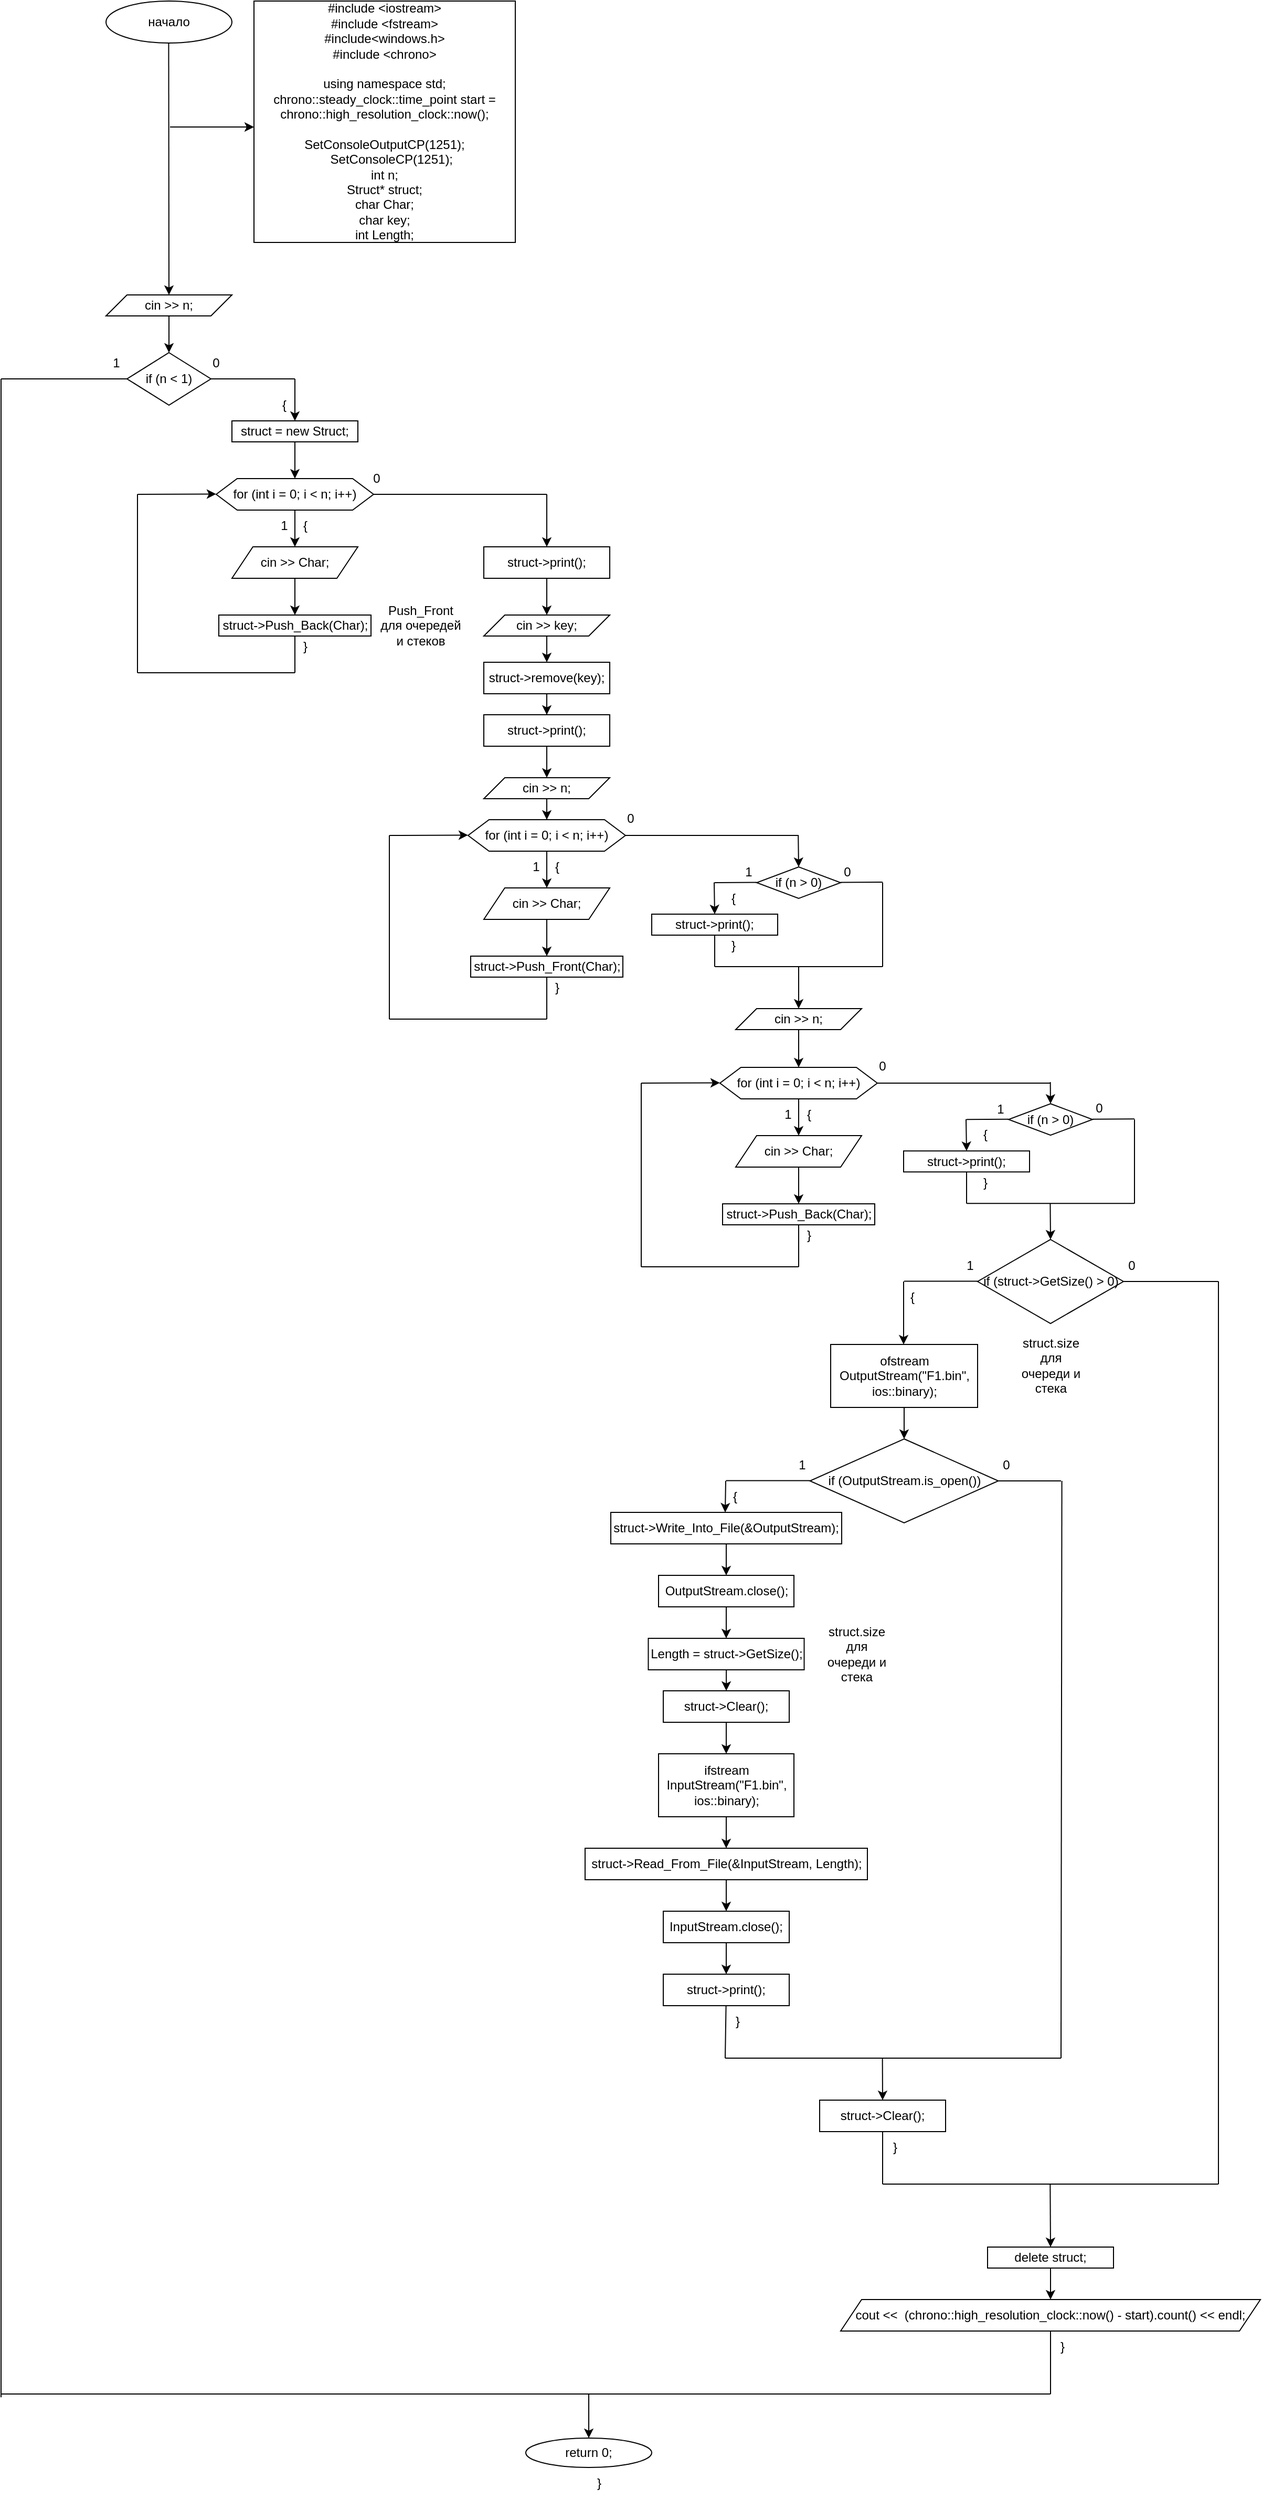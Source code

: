<mxfile version="23.1.5" type="device">
  <diagram name="Страница — 1" id="KqxfVsdwkZdPipr7_w2C">
    <mxGraphModel dx="667" dy="393" grid="1" gridSize="10" guides="1" tooltips="1" connect="1" arrows="1" fold="1" page="1" pageScale="1" pageWidth="827" pageHeight="1169" math="0" shadow="0">
      <root>
        <mxCell id="0" />
        <mxCell id="1" parent="0" />
        <mxCell id="6eAnm_3KZ0YHp46P4BbX-1" value="начало" style="ellipse;whiteSpace=wrap;html=1;" vertex="1" parent="1">
          <mxGeometry x="380" width="120" height="40" as="geometry" />
        </mxCell>
        <mxCell id="6eAnm_3KZ0YHp46P4BbX-3" value="" style="endArrow=classic;html=1;rounded=0;" edge="1" parent="1">
          <mxGeometry width="50" height="50" relative="1" as="geometry">
            <mxPoint x="441" y="120" as="sourcePoint" />
            <mxPoint x="521" y="120" as="targetPoint" />
          </mxGeometry>
        </mxCell>
        <mxCell id="6eAnm_3KZ0YHp46P4BbX-4" value="&lt;div&gt;#include &amp;lt;iostream&amp;gt;&lt;/div&gt;&lt;div&gt;#include &amp;lt;fstream&amp;gt;&lt;/div&gt;&lt;div&gt;#include&amp;lt;windows.h&amp;gt;&lt;/div&gt;&lt;div&gt;#include &amp;lt;chrono&amp;gt;&lt;/div&gt;&lt;div&gt;&lt;br&gt;&lt;/div&gt;&lt;div&gt;using namespace std;&lt;/div&gt;&lt;div&gt;chrono::steady_clock::time_point start = chrono::high_resolution_clock::now();&lt;br&gt;&lt;/div&gt;&lt;div&gt;&lt;br&gt;&lt;/div&gt;&lt;div&gt;&lt;div&gt;SetConsoleOutputCP(1251);&lt;/div&gt;&lt;div&gt;&amp;nbsp; &amp;nbsp; SetConsoleCP(1251);&lt;/div&gt;&lt;/div&gt;&lt;div&gt;int n;&lt;/div&gt;&lt;div&gt;Struct* struct;&lt;br&gt;&lt;/div&gt;&lt;div&gt;char Char;&lt;br&gt;&lt;/div&gt;&lt;div&gt;char key;&lt;/div&gt;&lt;div&gt;int Length;&lt;br&gt;&lt;/div&gt;" style="rounded=0;whiteSpace=wrap;html=1;" vertex="1" parent="1">
          <mxGeometry x="521" width="249" height="230" as="geometry" />
        </mxCell>
        <mxCell id="6eAnm_3KZ0YHp46P4BbX-5" value="" style="endArrow=classic;html=1;rounded=0;" edge="1" parent="1">
          <mxGeometry width="50" height="50" relative="1" as="geometry">
            <mxPoint x="439.71" y="40" as="sourcePoint" />
            <mxPoint x="440" y="280" as="targetPoint" />
          </mxGeometry>
        </mxCell>
        <mxCell id="6eAnm_3KZ0YHp46P4BbX-8" style="edgeStyle=orthogonalEdgeStyle;rounded=0;orthogonalLoop=1;jettySize=auto;html=1;entryX=0.5;entryY=0;entryDx=0;entryDy=0;" edge="1" parent="1" source="6eAnm_3KZ0YHp46P4BbX-6" target="6eAnm_3KZ0YHp46P4BbX-7">
          <mxGeometry relative="1" as="geometry" />
        </mxCell>
        <mxCell id="6eAnm_3KZ0YHp46P4BbX-6" value="cin &amp;gt;&amp;gt; n;" style="shape=parallelogram;perimeter=parallelogramPerimeter;whiteSpace=wrap;html=1;fixedSize=1;" vertex="1" parent="1">
          <mxGeometry x="380" y="280" width="120" height="20" as="geometry" />
        </mxCell>
        <mxCell id="6eAnm_3KZ0YHp46P4BbX-7" value="if (n &amp;lt; 1)" style="rhombus;whiteSpace=wrap;html=1;" vertex="1" parent="1">
          <mxGeometry x="400" y="335" width="80" height="50" as="geometry" />
        </mxCell>
        <mxCell id="6eAnm_3KZ0YHp46P4BbX-9" value="" style="endArrow=none;html=1;rounded=0;" edge="1" parent="1">
          <mxGeometry width="50" height="50" relative="1" as="geometry">
            <mxPoint x="480" y="360" as="sourcePoint" />
            <mxPoint x="560" y="360" as="targetPoint" />
          </mxGeometry>
        </mxCell>
        <mxCell id="6eAnm_3KZ0YHp46P4BbX-10" value="0" style="text;html=1;align=center;verticalAlign=middle;whiteSpace=wrap;rounded=0;" vertex="1" parent="1">
          <mxGeometry x="480" y="330" width="10" height="30" as="geometry" />
        </mxCell>
        <mxCell id="6eAnm_3KZ0YHp46P4BbX-11" value="" style="endArrow=classic;html=1;rounded=0;" edge="1" parent="1">
          <mxGeometry width="50" height="50" relative="1" as="geometry">
            <mxPoint x="560" y="360" as="sourcePoint" />
            <mxPoint x="560" y="400" as="targetPoint" />
          </mxGeometry>
        </mxCell>
        <mxCell id="6eAnm_3KZ0YHp46P4BbX-16" style="edgeStyle=orthogonalEdgeStyle;rounded=0;orthogonalLoop=1;jettySize=auto;html=1;entryX=0.5;entryY=0;entryDx=0;entryDy=0;" edge="1" parent="1" source="6eAnm_3KZ0YHp46P4BbX-12" target="6eAnm_3KZ0YHp46P4BbX-15">
          <mxGeometry relative="1" as="geometry" />
        </mxCell>
        <mxCell id="6eAnm_3KZ0YHp46P4BbX-12" value="struct = new Struct;" style="rounded=0;whiteSpace=wrap;html=1;" vertex="1" parent="1">
          <mxGeometry x="500" y="400" width="120" height="20" as="geometry" />
        </mxCell>
        <mxCell id="6eAnm_3KZ0YHp46P4BbX-13" value="{" style="text;html=1;align=center;verticalAlign=middle;whiteSpace=wrap;rounded=0;" vertex="1" parent="1">
          <mxGeometry x="540" y="370" width="20" height="30" as="geometry" />
        </mxCell>
        <mxCell id="6eAnm_3KZ0YHp46P4BbX-18" style="edgeStyle=orthogonalEdgeStyle;rounded=0;orthogonalLoop=1;jettySize=auto;html=1;entryX=0.5;entryY=0;entryDx=0;entryDy=0;" edge="1" parent="1" source="6eAnm_3KZ0YHp46P4BbX-15" target="6eAnm_3KZ0YHp46P4BbX-17">
          <mxGeometry relative="1" as="geometry" />
        </mxCell>
        <mxCell id="6eAnm_3KZ0YHp46P4BbX-15" value="for (int i = 0; i &amp;lt; n; i++)" style="shape=hexagon;perimeter=hexagonPerimeter2;whiteSpace=wrap;html=1;fixedSize=1;" vertex="1" parent="1">
          <mxGeometry x="485" y="455" width="150" height="30" as="geometry" />
        </mxCell>
        <mxCell id="6eAnm_3KZ0YHp46P4BbX-26" style="edgeStyle=orthogonalEdgeStyle;rounded=0;orthogonalLoop=1;jettySize=auto;html=1;entryX=0.5;entryY=0;entryDx=0;entryDy=0;" edge="1" parent="1" source="6eAnm_3KZ0YHp46P4BbX-17" target="6eAnm_3KZ0YHp46P4BbX-25">
          <mxGeometry relative="1" as="geometry" />
        </mxCell>
        <mxCell id="6eAnm_3KZ0YHp46P4BbX-17" value="cin &amp;gt;&amp;gt; Char;" style="shape=parallelogram;perimeter=parallelogramPerimeter;whiteSpace=wrap;html=1;fixedSize=1;" vertex="1" parent="1">
          <mxGeometry x="500" y="520" width="120" height="30" as="geometry" />
        </mxCell>
        <mxCell id="6eAnm_3KZ0YHp46P4BbX-19" value="1" style="text;html=1;align=center;verticalAlign=middle;whiteSpace=wrap;rounded=0;" vertex="1" parent="1">
          <mxGeometry x="540" y="490" width="20" height="20" as="geometry" />
        </mxCell>
        <mxCell id="6eAnm_3KZ0YHp46P4BbX-20" value="{" style="text;html=1;align=center;verticalAlign=middle;whiteSpace=wrap;rounded=0;" vertex="1" parent="1">
          <mxGeometry x="560" y="490" width="20" height="20" as="geometry" />
        </mxCell>
        <mxCell id="6eAnm_3KZ0YHp46P4BbX-25" value="struct-&amp;gt;Push_Back(Char);" style="rounded=0;whiteSpace=wrap;html=1;" vertex="1" parent="1">
          <mxGeometry x="487.5" y="585" width="145" height="20" as="geometry" />
        </mxCell>
        <mxCell id="6eAnm_3KZ0YHp46P4BbX-28" value="Push_Front для очередей и стеков" style="text;html=1;align=center;verticalAlign=middle;whiteSpace=wrap;rounded=0;" vertex="1" parent="1">
          <mxGeometry x="640" y="570" width="80" height="50" as="geometry" />
        </mxCell>
        <mxCell id="6eAnm_3KZ0YHp46P4BbX-29" value="" style="endArrow=none;html=1;rounded=0;" edge="1" parent="1">
          <mxGeometry width="50" height="50" relative="1" as="geometry">
            <mxPoint x="410" y="640" as="sourcePoint" />
            <mxPoint x="560" y="640" as="targetPoint" />
          </mxGeometry>
        </mxCell>
        <mxCell id="6eAnm_3KZ0YHp46P4BbX-30" value="" style="endArrow=none;html=1;rounded=0;" edge="1" parent="1">
          <mxGeometry width="50" height="50" relative="1" as="geometry">
            <mxPoint x="410" y="640" as="sourcePoint" />
            <mxPoint x="410" y="470" as="targetPoint" />
          </mxGeometry>
        </mxCell>
        <mxCell id="6eAnm_3KZ0YHp46P4BbX-31" value="" style="endArrow=classic;html=1;rounded=0;" edge="1" parent="1">
          <mxGeometry width="50" height="50" relative="1" as="geometry">
            <mxPoint x="410" y="470" as="sourcePoint" />
            <mxPoint x="485" y="469.71" as="targetPoint" />
          </mxGeometry>
        </mxCell>
        <mxCell id="6eAnm_3KZ0YHp46P4BbX-32" value="" style="endArrow=none;html=1;rounded=0;" edge="1" parent="1">
          <mxGeometry width="50" height="50" relative="1" as="geometry">
            <mxPoint x="635" y="470" as="sourcePoint" />
            <mxPoint x="800" y="470" as="targetPoint" />
          </mxGeometry>
        </mxCell>
        <mxCell id="6eAnm_3KZ0YHp46P4BbX-33" value="0" style="text;html=1;align=center;verticalAlign=middle;whiteSpace=wrap;rounded=0;" vertex="1" parent="1">
          <mxGeometry x="632.5" y="440" width="10" height="30" as="geometry" />
        </mxCell>
        <mxCell id="6eAnm_3KZ0YHp46P4BbX-34" value="" style="endArrow=classic;html=1;rounded=0;" edge="1" parent="1">
          <mxGeometry width="50" height="50" relative="1" as="geometry">
            <mxPoint x="800" y="470" as="sourcePoint" />
            <mxPoint x="800" y="520" as="targetPoint" />
          </mxGeometry>
        </mxCell>
        <mxCell id="6eAnm_3KZ0YHp46P4BbX-38" style="edgeStyle=orthogonalEdgeStyle;rounded=0;orthogonalLoop=1;jettySize=auto;html=1;entryX=0.5;entryY=0;entryDx=0;entryDy=0;" edge="1" parent="1" source="6eAnm_3KZ0YHp46P4BbX-35" target="6eAnm_3KZ0YHp46P4BbX-36">
          <mxGeometry relative="1" as="geometry" />
        </mxCell>
        <mxCell id="6eAnm_3KZ0YHp46P4BbX-35" value="struct-&amp;gt;print();" style="rounded=0;whiteSpace=wrap;html=1;" vertex="1" parent="1">
          <mxGeometry x="740" y="520" width="120" height="30" as="geometry" />
        </mxCell>
        <mxCell id="6eAnm_3KZ0YHp46P4BbX-41" style="edgeStyle=orthogonalEdgeStyle;rounded=0;orthogonalLoop=1;jettySize=auto;html=1;entryX=0.5;entryY=0;entryDx=0;entryDy=0;" edge="1" parent="1" source="6eAnm_3KZ0YHp46P4BbX-36" target="6eAnm_3KZ0YHp46P4BbX-39">
          <mxGeometry relative="1" as="geometry" />
        </mxCell>
        <mxCell id="6eAnm_3KZ0YHp46P4BbX-36" value="cin &amp;gt;&amp;gt; key;" style="shape=parallelogram;perimeter=parallelogramPerimeter;whiteSpace=wrap;html=1;fixedSize=1;" vertex="1" parent="1">
          <mxGeometry x="740" y="585" width="120" height="20" as="geometry" />
        </mxCell>
        <mxCell id="6eAnm_3KZ0YHp46P4BbX-42" style="edgeStyle=orthogonalEdgeStyle;rounded=0;orthogonalLoop=1;jettySize=auto;html=1;entryX=0.5;entryY=0;entryDx=0;entryDy=0;" edge="1" parent="1" source="6eAnm_3KZ0YHp46P4BbX-39" target="6eAnm_3KZ0YHp46P4BbX-40">
          <mxGeometry relative="1" as="geometry" />
        </mxCell>
        <mxCell id="6eAnm_3KZ0YHp46P4BbX-39" value="struct-&amp;gt;remove(key);" style="rounded=0;whiteSpace=wrap;html=1;" vertex="1" parent="1">
          <mxGeometry x="740" y="630" width="120" height="30" as="geometry" />
        </mxCell>
        <mxCell id="6eAnm_3KZ0YHp46P4BbX-44" style="edgeStyle=orthogonalEdgeStyle;rounded=0;orthogonalLoop=1;jettySize=auto;html=1;entryX=0.5;entryY=0;entryDx=0;entryDy=0;" edge="1" parent="1" source="6eAnm_3KZ0YHp46P4BbX-40" target="6eAnm_3KZ0YHp46P4BbX-43">
          <mxGeometry relative="1" as="geometry" />
        </mxCell>
        <mxCell id="6eAnm_3KZ0YHp46P4BbX-40" value="struct-&amp;gt;print();" style="rounded=0;whiteSpace=wrap;html=1;" vertex="1" parent="1">
          <mxGeometry x="740" y="680" width="120" height="30" as="geometry" />
        </mxCell>
        <mxCell id="6eAnm_3KZ0YHp46P4BbX-83" style="edgeStyle=orthogonalEdgeStyle;rounded=0;orthogonalLoop=1;jettySize=auto;html=1;entryX=0.5;entryY=0;entryDx=0;entryDy=0;" edge="1" parent="1" source="6eAnm_3KZ0YHp46P4BbX-43" target="6eAnm_3KZ0YHp46P4BbX-73">
          <mxGeometry relative="1" as="geometry" />
        </mxCell>
        <mxCell id="6eAnm_3KZ0YHp46P4BbX-43" value="cin &amp;gt;&amp;gt; n;" style="shape=parallelogram;perimeter=parallelogramPerimeter;whiteSpace=wrap;html=1;fixedSize=1;" vertex="1" parent="1">
          <mxGeometry x="740" y="740" width="120" height="20" as="geometry" />
        </mxCell>
        <mxCell id="6eAnm_3KZ0YHp46P4BbX-72" style="edgeStyle=orthogonalEdgeStyle;rounded=0;orthogonalLoop=1;jettySize=auto;html=1;entryX=0.5;entryY=0;entryDx=0;entryDy=0;" edge="1" parent="1" source="6eAnm_3KZ0YHp46P4BbX-73" target="6eAnm_3KZ0YHp46P4BbX-75">
          <mxGeometry relative="1" as="geometry" />
        </mxCell>
        <mxCell id="6eAnm_3KZ0YHp46P4BbX-73" value="for (int i = 0; i &amp;lt; n; i++)" style="shape=hexagon;perimeter=hexagonPerimeter2;whiteSpace=wrap;html=1;fixedSize=1;" vertex="1" parent="1">
          <mxGeometry x="725" y="780" width="150" height="30" as="geometry" />
        </mxCell>
        <mxCell id="6eAnm_3KZ0YHp46P4BbX-74" style="edgeStyle=orthogonalEdgeStyle;rounded=0;orthogonalLoop=1;jettySize=auto;html=1;entryX=0.5;entryY=0;entryDx=0;entryDy=0;" edge="1" parent="1" source="6eAnm_3KZ0YHp46P4BbX-75" target="6eAnm_3KZ0YHp46P4BbX-78">
          <mxGeometry relative="1" as="geometry" />
        </mxCell>
        <mxCell id="6eAnm_3KZ0YHp46P4BbX-75" value="cin &amp;gt;&amp;gt; Char;" style="shape=parallelogram;perimeter=parallelogramPerimeter;whiteSpace=wrap;html=1;fixedSize=1;" vertex="1" parent="1">
          <mxGeometry x="740" y="845" width="120" height="30" as="geometry" />
        </mxCell>
        <mxCell id="6eAnm_3KZ0YHp46P4BbX-76" value="1" style="text;html=1;align=center;verticalAlign=middle;whiteSpace=wrap;rounded=0;" vertex="1" parent="1">
          <mxGeometry x="780" y="815" width="20" height="20" as="geometry" />
        </mxCell>
        <mxCell id="6eAnm_3KZ0YHp46P4BbX-77" value="{" style="text;html=1;align=center;verticalAlign=middle;whiteSpace=wrap;rounded=0;" vertex="1" parent="1">
          <mxGeometry x="800" y="815" width="20" height="20" as="geometry" />
        </mxCell>
        <mxCell id="6eAnm_3KZ0YHp46P4BbX-78" value="struct-&amp;gt;Push_Front(Char);" style="rounded=0;whiteSpace=wrap;html=1;" vertex="1" parent="1">
          <mxGeometry x="727.5" y="910" width="145" height="20" as="geometry" />
        </mxCell>
        <mxCell id="6eAnm_3KZ0YHp46P4BbX-80" value="" style="endArrow=none;html=1;rounded=0;" edge="1" parent="1">
          <mxGeometry width="50" height="50" relative="1" as="geometry">
            <mxPoint x="650" y="970" as="sourcePoint" />
            <mxPoint x="650" y="795" as="targetPoint" />
          </mxGeometry>
        </mxCell>
        <mxCell id="6eAnm_3KZ0YHp46P4BbX-81" value="" style="endArrow=classic;html=1;rounded=0;" edge="1" parent="1">
          <mxGeometry width="50" height="50" relative="1" as="geometry">
            <mxPoint x="650" y="795" as="sourcePoint" />
            <mxPoint x="725" y="794.71" as="targetPoint" />
          </mxGeometry>
        </mxCell>
        <mxCell id="6eAnm_3KZ0YHp46P4BbX-82" value="" style="endArrow=none;html=1;rounded=0;" edge="1" parent="1">
          <mxGeometry width="50" height="50" relative="1" as="geometry">
            <mxPoint x="875" y="795" as="sourcePoint" />
            <mxPoint x="1040" y="795" as="targetPoint" />
          </mxGeometry>
        </mxCell>
        <mxCell id="6eAnm_3KZ0YHp46P4BbX-84" value="" style="endArrow=none;html=1;rounded=0;" edge="1" parent="1">
          <mxGeometry width="50" height="50" relative="1" as="geometry">
            <mxPoint x="560" y="640" as="sourcePoint" />
            <mxPoint x="560" y="605" as="targetPoint" />
          </mxGeometry>
        </mxCell>
        <mxCell id="6eAnm_3KZ0YHp46P4BbX-85" value="}" style="text;html=1;align=center;verticalAlign=middle;whiteSpace=wrap;rounded=0;" vertex="1" parent="1">
          <mxGeometry x="560" y="605" width="20" height="20" as="geometry" />
        </mxCell>
        <mxCell id="6eAnm_3KZ0YHp46P4BbX-86" value="" style="endArrow=none;html=1;rounded=0;" edge="1" parent="1">
          <mxGeometry width="50" height="50" relative="1" as="geometry">
            <mxPoint x="650" y="970" as="sourcePoint" />
            <mxPoint x="800" y="970" as="targetPoint" />
          </mxGeometry>
        </mxCell>
        <mxCell id="6eAnm_3KZ0YHp46P4BbX-87" value="" style="endArrow=none;html=1;rounded=0;" edge="1" parent="1">
          <mxGeometry width="50" height="50" relative="1" as="geometry">
            <mxPoint x="800" y="970" as="sourcePoint" />
            <mxPoint x="800" y="930" as="targetPoint" />
          </mxGeometry>
        </mxCell>
        <mxCell id="6eAnm_3KZ0YHp46P4BbX-88" value="}" style="text;html=1;align=center;verticalAlign=middle;whiteSpace=wrap;rounded=0;" vertex="1" parent="1">
          <mxGeometry x="800" y="930" width="20" height="20" as="geometry" />
        </mxCell>
        <mxCell id="6eAnm_3KZ0YHp46P4BbX-89" value="0" style="text;html=1;align=center;verticalAlign=middle;whiteSpace=wrap;rounded=0;" vertex="1" parent="1">
          <mxGeometry x="875" y="764" width="10" height="30" as="geometry" />
        </mxCell>
        <mxCell id="6eAnm_3KZ0YHp46P4BbX-90" value="if (n &amp;gt; 0)" style="rhombus;whiteSpace=wrap;html=1;" vertex="1" parent="1">
          <mxGeometry x="1000" y="825" width="80" height="30" as="geometry" />
        </mxCell>
        <mxCell id="6eAnm_3KZ0YHp46P4BbX-91" value="" style="endArrow=classic;html=1;rounded=0;entryX=0.5;entryY=0;entryDx=0;entryDy=0;" edge="1" parent="1" target="6eAnm_3KZ0YHp46P4BbX-90">
          <mxGeometry width="50" height="50" relative="1" as="geometry">
            <mxPoint x="1039.6" y="795" as="sourcePoint" />
            <mxPoint x="1040" y="821" as="targetPoint" />
          </mxGeometry>
        </mxCell>
        <mxCell id="6eAnm_3KZ0YHp46P4BbX-92" value="" style="endArrow=none;html=1;rounded=0;" edge="1" parent="1">
          <mxGeometry width="50" height="50" relative="1" as="geometry">
            <mxPoint x="960" y="840" as="sourcePoint" />
            <mxPoint x="1000" y="839.77" as="targetPoint" />
          </mxGeometry>
        </mxCell>
        <mxCell id="6eAnm_3KZ0YHp46P4BbX-93" value="1" style="text;html=1;align=center;verticalAlign=middle;whiteSpace=wrap;rounded=0;" vertex="1" parent="1">
          <mxGeometry x="985" y="815" width="15" height="30" as="geometry" />
        </mxCell>
        <mxCell id="6eAnm_3KZ0YHp46P4BbX-94" value="" style="endArrow=none;html=1;rounded=0;" edge="1" parent="1">
          <mxGeometry width="50" height="50" relative="1" as="geometry">
            <mxPoint x="1080" y="839.76" as="sourcePoint" />
            <mxPoint x="1120" y="839.53" as="targetPoint" />
          </mxGeometry>
        </mxCell>
        <mxCell id="6eAnm_3KZ0YHp46P4BbX-95" value="0" style="text;html=1;align=center;verticalAlign=middle;whiteSpace=wrap;rounded=0;" vertex="1" parent="1">
          <mxGeometry x="1079" y="814.76" width="15" height="30" as="geometry" />
        </mxCell>
        <mxCell id="6eAnm_3KZ0YHp46P4BbX-96" value="" style="endArrow=classic;html=1;rounded=0;entryX=0.5;entryY=0;entryDx=0;entryDy=0;" edge="1" parent="1" target="6eAnm_3KZ0YHp46P4BbX-97">
          <mxGeometry width="50" height="50" relative="1" as="geometry">
            <mxPoint x="959.5" y="839.76" as="sourcePoint" />
            <mxPoint x="969.5" y="859.76" as="targetPoint" />
          </mxGeometry>
        </mxCell>
        <mxCell id="6eAnm_3KZ0YHp46P4BbX-97" value="struct-&amp;gt;print();" style="rounded=0;whiteSpace=wrap;html=1;" vertex="1" parent="1">
          <mxGeometry x="900" y="870" width="120" height="20" as="geometry" />
        </mxCell>
        <mxCell id="6eAnm_3KZ0YHp46P4BbX-99" value="" style="endArrow=none;html=1;rounded=0;" edge="1" parent="1">
          <mxGeometry width="50" height="50" relative="1" as="geometry">
            <mxPoint x="1120" y="920" as="sourcePoint" />
            <mxPoint x="1120" y="840" as="targetPoint" />
          </mxGeometry>
        </mxCell>
        <mxCell id="6eAnm_3KZ0YHp46P4BbX-100" value="" style="endArrow=none;html=1;rounded=0;" edge="1" parent="1">
          <mxGeometry width="50" height="50" relative="1" as="geometry">
            <mxPoint x="960" y="920" as="sourcePoint" />
            <mxPoint x="1120" y="920" as="targetPoint" />
          </mxGeometry>
        </mxCell>
        <mxCell id="6eAnm_3KZ0YHp46P4BbX-101" value="{" style="text;html=1;align=center;verticalAlign=middle;whiteSpace=wrap;rounded=0;" vertex="1" parent="1">
          <mxGeometry x="967.5" y="844.76" width="20" height="20" as="geometry" />
        </mxCell>
        <mxCell id="6eAnm_3KZ0YHp46P4BbX-102" value="}" style="text;html=1;align=center;verticalAlign=middle;whiteSpace=wrap;rounded=0;" vertex="1" parent="1">
          <mxGeometry x="967.5" y="890" width="20" height="20" as="geometry" />
        </mxCell>
        <mxCell id="6eAnm_3KZ0YHp46P4BbX-104" value="" style="endArrow=classic;html=1;rounded=0;entryX=0.5;entryY=0;entryDx=0;entryDy=0;" edge="1" parent="1" target="6eAnm_3KZ0YHp46P4BbX-105">
          <mxGeometry width="50" height="50" relative="1" as="geometry">
            <mxPoint x="1040" y="920" as="sourcePoint" />
            <mxPoint x="1040" y="960" as="targetPoint" />
          </mxGeometry>
        </mxCell>
        <mxCell id="6eAnm_3KZ0YHp46P4BbX-131" style="edgeStyle=orthogonalEdgeStyle;rounded=0;orthogonalLoop=1;jettySize=auto;html=1;entryX=0.5;entryY=0;entryDx=0;entryDy=0;" edge="1" parent="1" source="6eAnm_3KZ0YHp46P4BbX-105" target="6eAnm_3KZ0YHp46P4BbX-107">
          <mxGeometry relative="1" as="geometry" />
        </mxCell>
        <mxCell id="6eAnm_3KZ0YHp46P4BbX-105" value="cin &amp;gt;&amp;gt; n;" style="shape=parallelogram;perimeter=parallelogramPerimeter;whiteSpace=wrap;html=1;fixedSize=1;" vertex="1" parent="1">
          <mxGeometry x="980" y="960" width="120" height="20" as="geometry" />
        </mxCell>
        <mxCell id="6eAnm_3KZ0YHp46P4BbX-106" style="edgeStyle=orthogonalEdgeStyle;rounded=0;orthogonalLoop=1;jettySize=auto;html=1;entryX=0.5;entryY=0;entryDx=0;entryDy=0;" edge="1" parent="1" source="6eAnm_3KZ0YHp46P4BbX-107" target="6eAnm_3KZ0YHp46P4BbX-109">
          <mxGeometry relative="1" as="geometry" />
        </mxCell>
        <mxCell id="6eAnm_3KZ0YHp46P4BbX-107" value="for (int i = 0; i &amp;lt; n; i++)" style="shape=hexagon;perimeter=hexagonPerimeter2;whiteSpace=wrap;html=1;fixedSize=1;" vertex="1" parent="1">
          <mxGeometry x="965" y="1016" width="150" height="30" as="geometry" />
        </mxCell>
        <mxCell id="6eAnm_3KZ0YHp46P4BbX-108" style="edgeStyle=orthogonalEdgeStyle;rounded=0;orthogonalLoop=1;jettySize=auto;html=1;entryX=0.5;entryY=0;entryDx=0;entryDy=0;" edge="1" parent="1" source="6eAnm_3KZ0YHp46P4BbX-109" target="6eAnm_3KZ0YHp46P4BbX-112">
          <mxGeometry relative="1" as="geometry" />
        </mxCell>
        <mxCell id="6eAnm_3KZ0YHp46P4BbX-109" value="cin &amp;gt;&amp;gt; Char;" style="shape=parallelogram;perimeter=parallelogramPerimeter;whiteSpace=wrap;html=1;fixedSize=1;" vertex="1" parent="1">
          <mxGeometry x="980" y="1081" width="120" height="30" as="geometry" />
        </mxCell>
        <mxCell id="6eAnm_3KZ0YHp46P4BbX-110" value="1" style="text;html=1;align=center;verticalAlign=middle;whiteSpace=wrap;rounded=0;" vertex="1" parent="1">
          <mxGeometry x="1020" y="1051" width="20" height="20" as="geometry" />
        </mxCell>
        <mxCell id="6eAnm_3KZ0YHp46P4BbX-111" value="{" style="text;html=1;align=center;verticalAlign=middle;whiteSpace=wrap;rounded=0;" vertex="1" parent="1">
          <mxGeometry x="1040" y="1051" width="20" height="20" as="geometry" />
        </mxCell>
        <mxCell id="6eAnm_3KZ0YHp46P4BbX-112" value="struct-&amp;gt;Push_Back(Char);" style="rounded=0;whiteSpace=wrap;html=1;" vertex="1" parent="1">
          <mxGeometry x="967.5" y="1146" width="145" height="20" as="geometry" />
        </mxCell>
        <mxCell id="6eAnm_3KZ0YHp46P4BbX-113" value="" style="endArrow=none;html=1;rounded=0;" edge="1" parent="1">
          <mxGeometry width="50" height="50" relative="1" as="geometry">
            <mxPoint x="890" y="1206" as="sourcePoint" />
            <mxPoint x="890" y="1031" as="targetPoint" />
          </mxGeometry>
        </mxCell>
        <mxCell id="6eAnm_3KZ0YHp46P4BbX-114" value="" style="endArrow=classic;html=1;rounded=0;" edge="1" parent="1">
          <mxGeometry width="50" height="50" relative="1" as="geometry">
            <mxPoint x="890" y="1031" as="sourcePoint" />
            <mxPoint x="965" y="1030.71" as="targetPoint" />
          </mxGeometry>
        </mxCell>
        <mxCell id="6eAnm_3KZ0YHp46P4BbX-115" value="" style="endArrow=none;html=1;rounded=0;" edge="1" parent="1">
          <mxGeometry width="50" height="50" relative="1" as="geometry">
            <mxPoint x="1115" y="1031" as="sourcePoint" />
            <mxPoint x="1280" y="1031" as="targetPoint" />
          </mxGeometry>
        </mxCell>
        <mxCell id="6eAnm_3KZ0YHp46P4BbX-116" value="" style="endArrow=none;html=1;rounded=0;" edge="1" parent="1">
          <mxGeometry width="50" height="50" relative="1" as="geometry">
            <mxPoint x="890" y="1206" as="sourcePoint" />
            <mxPoint x="1040" y="1206" as="targetPoint" />
          </mxGeometry>
        </mxCell>
        <mxCell id="6eAnm_3KZ0YHp46P4BbX-117" value="" style="endArrow=none;html=1;rounded=0;" edge="1" parent="1">
          <mxGeometry width="50" height="50" relative="1" as="geometry">
            <mxPoint x="1040" y="1206" as="sourcePoint" />
            <mxPoint x="1040" y="1166" as="targetPoint" />
          </mxGeometry>
        </mxCell>
        <mxCell id="6eAnm_3KZ0YHp46P4BbX-118" value="}" style="text;html=1;align=center;verticalAlign=middle;whiteSpace=wrap;rounded=0;" vertex="1" parent="1">
          <mxGeometry x="1040" y="1166" width="20" height="20" as="geometry" />
        </mxCell>
        <mxCell id="6eAnm_3KZ0YHp46P4BbX-119" value="0" style="text;html=1;align=center;verticalAlign=middle;whiteSpace=wrap;rounded=0;" vertex="1" parent="1">
          <mxGeometry x="1115" y="1000" width="10" height="30" as="geometry" />
        </mxCell>
        <mxCell id="6eAnm_3KZ0YHp46P4BbX-149" value="" style="endArrow=none;html=1;rounded=0;entryX=0.5;entryY=1;entryDx=0;entryDy=0;" edge="1" parent="1" target="6eAnm_3KZ0YHp46P4BbX-97">
          <mxGeometry width="50" height="50" relative="1" as="geometry">
            <mxPoint x="960" y="920" as="sourcePoint" />
            <mxPoint x="1010" y="870" as="targetPoint" />
          </mxGeometry>
        </mxCell>
        <mxCell id="6eAnm_3KZ0YHp46P4BbX-150" value="if (n &amp;gt; 0)" style="rhombus;whiteSpace=wrap;html=1;" vertex="1" parent="1">
          <mxGeometry x="1240" y="1050.62" width="80" height="30" as="geometry" />
        </mxCell>
        <mxCell id="6eAnm_3KZ0YHp46P4BbX-151" value="" style="endArrow=none;html=1;rounded=0;" edge="1" parent="1">
          <mxGeometry width="50" height="50" relative="1" as="geometry">
            <mxPoint x="1200" y="1065.62" as="sourcePoint" />
            <mxPoint x="1240" y="1065.39" as="targetPoint" />
          </mxGeometry>
        </mxCell>
        <mxCell id="6eAnm_3KZ0YHp46P4BbX-152" value="1" style="text;html=1;align=center;verticalAlign=middle;whiteSpace=wrap;rounded=0;" vertex="1" parent="1">
          <mxGeometry x="1225" y="1040.62" width="15" height="30" as="geometry" />
        </mxCell>
        <mxCell id="6eAnm_3KZ0YHp46P4BbX-153" value="" style="endArrow=none;html=1;rounded=0;" edge="1" parent="1">
          <mxGeometry width="50" height="50" relative="1" as="geometry">
            <mxPoint x="1320" y="1065.38" as="sourcePoint" />
            <mxPoint x="1360" y="1065.15" as="targetPoint" />
          </mxGeometry>
        </mxCell>
        <mxCell id="6eAnm_3KZ0YHp46P4BbX-154" value="0" style="text;html=1;align=center;verticalAlign=middle;whiteSpace=wrap;rounded=0;" vertex="1" parent="1">
          <mxGeometry x="1319" y="1040.38" width="15" height="30" as="geometry" />
        </mxCell>
        <mxCell id="6eAnm_3KZ0YHp46P4BbX-155" value="" style="endArrow=classic;html=1;rounded=0;entryX=0.5;entryY=0;entryDx=0;entryDy=0;" edge="1" parent="1" target="6eAnm_3KZ0YHp46P4BbX-156">
          <mxGeometry width="50" height="50" relative="1" as="geometry">
            <mxPoint x="1199.5" y="1065.38" as="sourcePoint" />
            <mxPoint x="1209.5" y="1085.38" as="targetPoint" />
          </mxGeometry>
        </mxCell>
        <mxCell id="6eAnm_3KZ0YHp46P4BbX-156" value="struct-&amp;gt;print();" style="rounded=0;whiteSpace=wrap;html=1;" vertex="1" parent="1">
          <mxGeometry x="1140" y="1095.62" width="120" height="20" as="geometry" />
        </mxCell>
        <mxCell id="6eAnm_3KZ0YHp46P4BbX-157" value="" style="endArrow=none;html=1;rounded=0;" edge="1" parent="1">
          <mxGeometry width="50" height="50" relative="1" as="geometry">
            <mxPoint x="1360" y="1145.62" as="sourcePoint" />
            <mxPoint x="1360" y="1065.62" as="targetPoint" />
          </mxGeometry>
        </mxCell>
        <mxCell id="6eAnm_3KZ0YHp46P4BbX-158" value="" style="endArrow=none;html=1;rounded=0;" edge="1" parent="1">
          <mxGeometry width="50" height="50" relative="1" as="geometry">
            <mxPoint x="1200" y="1145.62" as="sourcePoint" />
            <mxPoint x="1360" y="1145.62" as="targetPoint" />
          </mxGeometry>
        </mxCell>
        <mxCell id="6eAnm_3KZ0YHp46P4BbX-159" value="{" style="text;html=1;align=center;verticalAlign=middle;whiteSpace=wrap;rounded=0;" vertex="1" parent="1">
          <mxGeometry x="1207.5" y="1070.38" width="20" height="20" as="geometry" />
        </mxCell>
        <mxCell id="6eAnm_3KZ0YHp46P4BbX-160" value="}" style="text;html=1;align=center;verticalAlign=middle;whiteSpace=wrap;rounded=0;" vertex="1" parent="1">
          <mxGeometry x="1207.5" y="1115.62" width="20" height="20" as="geometry" />
        </mxCell>
        <mxCell id="6eAnm_3KZ0YHp46P4BbX-161" value="" style="endArrow=none;html=1;rounded=0;entryX=0.5;entryY=1;entryDx=0;entryDy=0;" edge="1" parent="1" target="6eAnm_3KZ0YHp46P4BbX-156">
          <mxGeometry width="50" height="50" relative="1" as="geometry">
            <mxPoint x="1200" y="1145.62" as="sourcePoint" />
            <mxPoint x="1250" y="1095.62" as="targetPoint" />
          </mxGeometry>
        </mxCell>
        <mxCell id="6eAnm_3KZ0YHp46P4BbX-162" value="" style="endArrow=classic;html=1;rounded=0;entryX=0.5;entryY=0;entryDx=0;entryDy=0;" edge="1" parent="1" target="6eAnm_3KZ0YHp46P4BbX-150">
          <mxGeometry width="50" height="50" relative="1" as="geometry">
            <mxPoint x="1279.81" y="1030" as="sourcePoint" />
            <mxPoint x="1280" y="1050" as="targetPoint" />
          </mxGeometry>
        </mxCell>
        <mxCell id="6eAnm_3KZ0YHp46P4BbX-163" value="if (struct-&amp;gt;GetSize() &amp;gt; 0)" style="rhombus;whiteSpace=wrap;html=1;" vertex="1" parent="1">
          <mxGeometry x="1210.5" y="1180" width="139" height="80" as="geometry" />
        </mxCell>
        <mxCell id="6eAnm_3KZ0YHp46P4BbX-164" value="" style="endArrow=classic;html=1;rounded=0;" edge="1" parent="1">
          <mxGeometry width="50" height="50" relative="1" as="geometry">
            <mxPoint x="1279.72" y="1146" as="sourcePoint" />
            <mxPoint x="1280" y="1180" as="targetPoint" />
          </mxGeometry>
        </mxCell>
        <mxCell id="6eAnm_3KZ0YHp46P4BbX-165" value="" style="endArrow=none;html=1;rounded=0;" edge="1" parent="1">
          <mxGeometry width="50" height="50" relative="1" as="geometry">
            <mxPoint x="1140.5" y="1219.77" as="sourcePoint" />
            <mxPoint x="1210.5" y="1219.77" as="targetPoint" />
          </mxGeometry>
        </mxCell>
        <mxCell id="6eAnm_3KZ0YHp46P4BbX-166" value="1" style="text;html=1;align=center;verticalAlign=middle;whiteSpace=wrap;rounded=0;" vertex="1" parent="1">
          <mxGeometry x="1195.5" y="1190" width="15" height="30" as="geometry" />
        </mxCell>
        <mxCell id="6eAnm_3KZ0YHp46P4BbX-167" value="" style="endArrow=classic;html=1;rounded=0;" edge="1" parent="1">
          <mxGeometry width="50" height="50" relative="1" as="geometry">
            <mxPoint x="1140" y="1220" as="sourcePoint" />
            <mxPoint x="1140" y="1280" as="targetPoint" />
          </mxGeometry>
        </mxCell>
        <mxCell id="6eAnm_3KZ0YHp46P4BbX-170" style="edgeStyle=orthogonalEdgeStyle;rounded=0;orthogonalLoop=1;jettySize=auto;html=1;entryX=0.5;entryY=0;entryDx=0;entryDy=0;" edge="1" parent="1" source="6eAnm_3KZ0YHp46P4BbX-168" target="6eAnm_3KZ0YHp46P4BbX-169">
          <mxGeometry relative="1" as="geometry" />
        </mxCell>
        <mxCell id="6eAnm_3KZ0YHp46P4BbX-168" value="ofstream OutputStream(&quot;F1.bin&quot;, ios::binary);" style="rounded=0;whiteSpace=wrap;html=1;" vertex="1" parent="1">
          <mxGeometry x="1070.5" y="1280" width="140" height="60" as="geometry" />
        </mxCell>
        <mxCell id="6eAnm_3KZ0YHp46P4BbX-169" value="if (OutputStream.is_open())" style="rhombus;whiteSpace=wrap;html=1;" vertex="1" parent="1">
          <mxGeometry x="1050.75" y="1370" width="179.5" height="80" as="geometry" />
        </mxCell>
        <mxCell id="6eAnm_3KZ0YHp46P4BbX-171" value="" style="endArrow=none;html=1;rounded=0;" edge="1" parent="1">
          <mxGeometry width="50" height="50" relative="1" as="geometry">
            <mxPoint x="970.75" y="1409.77" as="sourcePoint" />
            <mxPoint x="1050.75" y="1409.77" as="targetPoint" />
          </mxGeometry>
        </mxCell>
        <mxCell id="6eAnm_3KZ0YHp46P4BbX-172" value="" style="endArrow=classic;html=1;rounded=0;" edge="1" parent="1">
          <mxGeometry width="50" height="50" relative="1" as="geometry">
            <mxPoint x="970.5" y="1410" as="sourcePoint" />
            <mxPoint x="970" y="1440" as="targetPoint" />
          </mxGeometry>
        </mxCell>
        <mxCell id="6eAnm_3KZ0YHp46P4BbX-176" style="edgeStyle=orthogonalEdgeStyle;rounded=0;orthogonalLoop=1;jettySize=auto;html=1;entryX=0.5;entryY=0;entryDx=0;entryDy=0;" edge="1" parent="1" source="6eAnm_3KZ0YHp46P4BbX-173" target="6eAnm_3KZ0YHp46P4BbX-175">
          <mxGeometry relative="1" as="geometry" />
        </mxCell>
        <mxCell id="6eAnm_3KZ0YHp46P4BbX-173" value="struct-&amp;gt;Write_Into_File(&amp;amp;OutputStream);" style="rounded=0;whiteSpace=wrap;html=1;" vertex="1" parent="1">
          <mxGeometry x="861" y="1440" width="220" height="30" as="geometry" />
        </mxCell>
        <mxCell id="6eAnm_3KZ0YHp46P4BbX-174" value="1" style="text;html=1;align=center;verticalAlign=middle;whiteSpace=wrap;rounded=0;" vertex="1" parent="1">
          <mxGeometry x="1035.75" y="1380" width="15" height="30" as="geometry" />
        </mxCell>
        <mxCell id="6eAnm_3KZ0YHp46P4BbX-178" style="edgeStyle=orthogonalEdgeStyle;rounded=0;orthogonalLoop=1;jettySize=auto;html=1;entryX=0.5;entryY=0;entryDx=0;entryDy=0;" edge="1" parent="1" source="6eAnm_3KZ0YHp46P4BbX-175" target="6eAnm_3KZ0YHp46P4BbX-177">
          <mxGeometry relative="1" as="geometry" />
        </mxCell>
        <mxCell id="6eAnm_3KZ0YHp46P4BbX-175" value="OutputStream.close();" style="rounded=0;whiteSpace=wrap;html=1;" vertex="1" parent="1">
          <mxGeometry x="906.5" y="1500" width="129" height="30" as="geometry" />
        </mxCell>
        <mxCell id="6eAnm_3KZ0YHp46P4BbX-180" style="edgeStyle=orthogonalEdgeStyle;rounded=0;orthogonalLoop=1;jettySize=auto;html=1;entryX=0.5;entryY=0;entryDx=0;entryDy=0;" edge="1" parent="1" source="6eAnm_3KZ0YHp46P4BbX-177" target="6eAnm_3KZ0YHp46P4BbX-179">
          <mxGeometry relative="1" as="geometry" />
        </mxCell>
        <mxCell id="6eAnm_3KZ0YHp46P4BbX-177" value="Length = struct-&amp;gt;GetSize();" style="rounded=0;whiteSpace=wrap;html=1;" vertex="1" parent="1">
          <mxGeometry x="896.75" y="1560" width="148.5" height="30" as="geometry" />
        </mxCell>
        <mxCell id="6eAnm_3KZ0YHp46P4BbX-183" style="edgeStyle=orthogonalEdgeStyle;rounded=0;orthogonalLoop=1;jettySize=auto;html=1;entryX=0.5;entryY=0;entryDx=0;entryDy=0;" edge="1" parent="1" source="6eAnm_3KZ0YHp46P4BbX-179" target="6eAnm_3KZ0YHp46P4BbX-182">
          <mxGeometry relative="1" as="geometry" />
        </mxCell>
        <mxCell id="6eAnm_3KZ0YHp46P4BbX-179" value="struct-&amp;gt;Clear();" style="rounded=0;whiteSpace=wrap;html=1;" vertex="1" parent="1">
          <mxGeometry x="911" y="1610" width="120" height="30" as="geometry" />
        </mxCell>
        <mxCell id="6eAnm_3KZ0YHp46P4BbX-181" value="struct.size для очереди и стека" style="text;html=1;align=center;verticalAlign=middle;whiteSpace=wrap;rounded=0;" vertex="1" parent="1">
          <mxGeometry x="1060" y="1545" width="71" height="60" as="geometry" />
        </mxCell>
        <mxCell id="6eAnm_3KZ0YHp46P4BbX-185" style="edgeStyle=orthogonalEdgeStyle;rounded=0;orthogonalLoop=1;jettySize=auto;html=1;entryX=0.5;entryY=0;entryDx=0;entryDy=0;" edge="1" parent="1" source="6eAnm_3KZ0YHp46P4BbX-182" target="6eAnm_3KZ0YHp46P4BbX-184">
          <mxGeometry relative="1" as="geometry" />
        </mxCell>
        <mxCell id="6eAnm_3KZ0YHp46P4BbX-182" value="ifstream InputStream(&quot;F1.bin&quot;, ios::binary);" style="rounded=0;whiteSpace=wrap;html=1;" vertex="1" parent="1">
          <mxGeometry x="906.5" y="1670" width="129" height="60" as="geometry" />
        </mxCell>
        <mxCell id="6eAnm_3KZ0YHp46P4BbX-187" style="edgeStyle=orthogonalEdgeStyle;rounded=0;orthogonalLoop=1;jettySize=auto;html=1;entryX=0.5;entryY=0;entryDx=0;entryDy=0;" edge="1" parent="1" source="6eAnm_3KZ0YHp46P4BbX-184" target="6eAnm_3KZ0YHp46P4BbX-186">
          <mxGeometry relative="1" as="geometry" />
        </mxCell>
        <mxCell id="6eAnm_3KZ0YHp46P4BbX-184" value="struct-&amp;gt;Read_From_File(&amp;amp;InputStream, Length);" style="rounded=0;whiteSpace=wrap;html=1;" vertex="1" parent="1">
          <mxGeometry x="836.5" y="1760" width="269" height="30" as="geometry" />
        </mxCell>
        <mxCell id="6eAnm_3KZ0YHp46P4BbX-189" style="edgeStyle=orthogonalEdgeStyle;rounded=0;orthogonalLoop=1;jettySize=auto;html=1;entryX=0.5;entryY=0;entryDx=0;entryDy=0;" edge="1" parent="1" source="6eAnm_3KZ0YHp46P4BbX-186" target="6eAnm_3KZ0YHp46P4BbX-188">
          <mxGeometry relative="1" as="geometry" />
        </mxCell>
        <mxCell id="6eAnm_3KZ0YHp46P4BbX-186" value="InputStream.close();" style="rounded=0;whiteSpace=wrap;html=1;" vertex="1" parent="1">
          <mxGeometry x="911" y="1820" width="120" height="30" as="geometry" />
        </mxCell>
        <mxCell id="6eAnm_3KZ0YHp46P4BbX-188" value="struct-&amp;gt;print();" style="rounded=0;whiteSpace=wrap;html=1;" vertex="1" parent="1">
          <mxGeometry x="911" y="1880" width="120" height="30" as="geometry" />
        </mxCell>
        <mxCell id="6eAnm_3KZ0YHp46P4BbX-190" value="" style="endArrow=none;html=1;rounded=0;" edge="1" parent="1">
          <mxGeometry width="50" height="50" relative="1" as="geometry">
            <mxPoint x="1230" y="1410" as="sourcePoint" />
            <mxPoint x="1290" y="1410" as="targetPoint" />
          </mxGeometry>
        </mxCell>
        <mxCell id="6eAnm_3KZ0YHp46P4BbX-191" value="0" style="text;html=1;align=center;verticalAlign=middle;whiteSpace=wrap;rounded=0;" vertex="1" parent="1">
          <mxGeometry x="1230.25" y="1380" width="16" height="30" as="geometry" />
        </mxCell>
        <mxCell id="6eAnm_3KZ0YHp46P4BbX-194" value="" style="endArrow=none;html=1;rounded=0;" edge="1" parent="1">
          <mxGeometry width="50" height="50" relative="1" as="geometry">
            <mxPoint x="970" y="1960" as="sourcePoint" />
            <mxPoint x="970.8" y="1910" as="targetPoint" />
          </mxGeometry>
        </mxCell>
        <mxCell id="6eAnm_3KZ0YHp46P4BbX-195" value="" style="endArrow=none;html=1;rounded=0;" edge="1" parent="1">
          <mxGeometry width="50" height="50" relative="1" as="geometry">
            <mxPoint x="1290" y="1960" as="sourcePoint" />
            <mxPoint x="1290.8" y="1410" as="targetPoint" />
          </mxGeometry>
        </mxCell>
        <mxCell id="6eAnm_3KZ0YHp46P4BbX-196" value="" style="endArrow=none;html=1;rounded=0;" edge="1" parent="1">
          <mxGeometry width="50" height="50" relative="1" as="geometry">
            <mxPoint x="970" y="1960" as="sourcePoint" />
            <mxPoint x="1290" y="1960" as="targetPoint" />
          </mxGeometry>
        </mxCell>
        <mxCell id="6eAnm_3KZ0YHp46P4BbX-197" value="{" style="text;html=1;align=center;verticalAlign=middle;whiteSpace=wrap;rounded=0;" vertex="1" parent="1">
          <mxGeometry x="970.5" y="1410" width="17" height="30" as="geometry" />
        </mxCell>
        <mxCell id="6eAnm_3KZ0YHp46P4BbX-198" value="}" style="text;html=1;align=center;verticalAlign=middle;whiteSpace=wrap;rounded=0;" vertex="1" parent="1">
          <mxGeometry x="970.5" y="1910" width="22" height="30" as="geometry" />
        </mxCell>
        <mxCell id="6eAnm_3KZ0YHp46P4BbX-199" value="" style="endArrow=none;html=1;rounded=0;" edge="1" parent="1">
          <mxGeometry width="50" height="50" relative="1" as="geometry">
            <mxPoint x="1350" y="1220" as="sourcePoint" />
            <mxPoint x="1440" y="1220" as="targetPoint" />
          </mxGeometry>
        </mxCell>
        <mxCell id="6eAnm_3KZ0YHp46P4BbX-200" value="0" style="text;html=1;align=center;verticalAlign=middle;whiteSpace=wrap;rounded=0;" vertex="1" parent="1">
          <mxGeometry x="1349.5" y="1190" width="15" height="30" as="geometry" />
        </mxCell>
        <mxCell id="6eAnm_3KZ0YHp46P4BbX-202" value="" style="endArrow=none;html=1;rounded=0;" edge="1" parent="1">
          <mxGeometry width="50" height="50" relative="1" as="geometry">
            <mxPoint x="1440" y="2080" as="sourcePoint" />
            <mxPoint x="1440" y="1220" as="targetPoint" />
          </mxGeometry>
        </mxCell>
        <mxCell id="6eAnm_3KZ0YHp46P4BbX-204" value="}" style="text;html=1;align=center;verticalAlign=middle;whiteSpace=wrap;rounded=0;" vertex="1" parent="1">
          <mxGeometry x="1121" y="2030" width="22" height="30" as="geometry" />
        </mxCell>
        <mxCell id="6eAnm_3KZ0YHp46P4BbX-205" value="{" style="text;html=1;align=center;verticalAlign=middle;whiteSpace=wrap;rounded=0;" vertex="1" parent="1">
          <mxGeometry x="1140" y="1220" width="17" height="30" as="geometry" />
        </mxCell>
        <mxCell id="6eAnm_3KZ0YHp46P4BbX-206" value="struct.size для очереди и стека" style="text;html=1;align=center;verticalAlign=middle;whiteSpace=wrap;rounded=0;" vertex="1" parent="1">
          <mxGeometry x="1244.5" y="1270" width="71" height="60" as="geometry" />
        </mxCell>
        <mxCell id="6eAnm_3KZ0YHp46P4BbX-207" value="struct-&amp;gt;Clear();" style="rounded=0;whiteSpace=wrap;html=1;" vertex="1" parent="1">
          <mxGeometry x="1060" y="2000" width="120" height="30" as="geometry" />
        </mxCell>
        <mxCell id="6eAnm_3KZ0YHp46P4BbX-208" value="" style="endArrow=classic;html=1;rounded=0;" edge="1" parent="1">
          <mxGeometry width="50" height="50" relative="1" as="geometry">
            <mxPoint x="1119.83" y="1960" as="sourcePoint" />
            <mxPoint x="1120" y="2000" as="targetPoint" />
          </mxGeometry>
        </mxCell>
        <mxCell id="6eAnm_3KZ0YHp46P4BbX-209" value="" style="endArrow=none;html=1;rounded=0;entryX=0.5;entryY=1;entryDx=0;entryDy=0;" edge="1" parent="1" target="6eAnm_3KZ0YHp46P4BbX-207">
          <mxGeometry width="50" height="50" relative="1" as="geometry">
            <mxPoint x="1120" y="2080" as="sourcePoint" />
            <mxPoint x="1170" y="2030" as="targetPoint" />
          </mxGeometry>
        </mxCell>
        <mxCell id="6eAnm_3KZ0YHp46P4BbX-210" value="" style="endArrow=none;html=1;rounded=0;" edge="1" parent="1">
          <mxGeometry width="50" height="50" relative="1" as="geometry">
            <mxPoint x="1120" y="2080" as="sourcePoint" />
            <mxPoint x="1440" y="2080" as="targetPoint" />
          </mxGeometry>
        </mxCell>
        <mxCell id="6eAnm_3KZ0YHp46P4BbX-211" value="" style="endArrow=classic;html=1;rounded=0;entryX=0.5;entryY=0;entryDx=0;entryDy=0;" edge="1" parent="1" target="6eAnm_3KZ0YHp46P4BbX-212">
          <mxGeometry width="50" height="50" relative="1" as="geometry">
            <mxPoint x="1279.66" y="2080" as="sourcePoint" />
            <mxPoint x="1279.66" y="2140" as="targetPoint" />
          </mxGeometry>
        </mxCell>
        <mxCell id="6eAnm_3KZ0YHp46P4BbX-214" style="edgeStyle=orthogonalEdgeStyle;rounded=0;orthogonalLoop=1;jettySize=auto;html=1;entryX=0.5;entryY=0;entryDx=0;entryDy=0;" edge="1" parent="1" source="6eAnm_3KZ0YHp46P4BbX-212" target="6eAnm_3KZ0YHp46P4BbX-213">
          <mxGeometry relative="1" as="geometry" />
        </mxCell>
        <mxCell id="6eAnm_3KZ0YHp46P4BbX-212" value="delete struct;" style="rounded=0;whiteSpace=wrap;html=1;" vertex="1" parent="1">
          <mxGeometry x="1220" y="2140" width="120" height="20" as="geometry" />
        </mxCell>
        <mxCell id="6eAnm_3KZ0YHp46P4BbX-213" value="cout &amp;lt;&amp;lt;&amp;nbsp; (chrono::high_resolution_clock::now() - start).count() &amp;lt;&amp;lt; endl;" style="shape=parallelogram;perimeter=parallelogramPerimeter;whiteSpace=wrap;html=1;fixedSize=1;" vertex="1" parent="1">
          <mxGeometry x="1080" y="2190" width="400" height="30" as="geometry" />
        </mxCell>
        <mxCell id="6eAnm_3KZ0YHp46P4BbX-218" value="" style="endArrow=none;html=1;rounded=0;entryX=0;entryY=0.5;entryDx=0;entryDy=0;" edge="1" parent="1" target="6eAnm_3KZ0YHp46P4BbX-7">
          <mxGeometry width="50" height="50" relative="1" as="geometry">
            <mxPoint x="280" y="360" as="sourcePoint" />
            <mxPoint x="280" y="310" as="targetPoint" />
          </mxGeometry>
        </mxCell>
        <mxCell id="6eAnm_3KZ0YHp46P4BbX-219" value="1" style="text;html=1;align=center;verticalAlign=middle;whiteSpace=wrap;rounded=0;" vertex="1" parent="1">
          <mxGeometry x="380" y="330" width="20" height="30" as="geometry" />
        </mxCell>
        <mxCell id="6eAnm_3KZ0YHp46P4BbX-220" value="" style="endArrow=none;html=1;rounded=0;" edge="1" parent="1">
          <mxGeometry width="50" height="50" relative="1" as="geometry">
            <mxPoint x="280" y="2283.077" as="sourcePoint" />
            <mxPoint x="280" y="360" as="targetPoint" />
          </mxGeometry>
        </mxCell>
        <mxCell id="6eAnm_3KZ0YHp46P4BbX-221" value="" style="endArrow=none;html=1;rounded=0;entryX=0.5;entryY=1;entryDx=0;entryDy=0;" edge="1" parent="1" target="6eAnm_3KZ0YHp46P4BbX-213">
          <mxGeometry width="50" height="50" relative="1" as="geometry">
            <mxPoint x="1280" y="2280" as="sourcePoint" />
            <mxPoint x="1330" y="2230" as="targetPoint" />
          </mxGeometry>
        </mxCell>
        <mxCell id="6eAnm_3KZ0YHp46P4BbX-223" value="" style="endArrow=none;html=1;rounded=0;" edge="1" parent="1">
          <mxGeometry width="50" height="50" relative="1" as="geometry">
            <mxPoint x="280" y="2280" as="sourcePoint" />
            <mxPoint x="1280" y="2280" as="targetPoint" />
          </mxGeometry>
        </mxCell>
        <mxCell id="6eAnm_3KZ0YHp46P4BbX-224" value="}" style="text;html=1;align=center;verticalAlign=middle;whiteSpace=wrap;rounded=0;" vertex="1" parent="1">
          <mxGeometry x="1280" y="2220" width="23" height="30" as="geometry" />
        </mxCell>
        <mxCell id="6eAnm_3KZ0YHp46P4BbX-225" value="" style="endArrow=classic;html=1;rounded=0;" edge="1" parent="1">
          <mxGeometry width="50" height="50" relative="1" as="geometry">
            <mxPoint x="840" y="2280" as="sourcePoint" />
            <mxPoint x="840" y="2322" as="targetPoint" />
          </mxGeometry>
        </mxCell>
        <mxCell id="6eAnm_3KZ0YHp46P4BbX-226" value="return 0;" style="ellipse;whiteSpace=wrap;html=1;" vertex="1" parent="1">
          <mxGeometry x="780" y="2322" width="120" height="28" as="geometry" />
        </mxCell>
        <mxCell id="6eAnm_3KZ0YHp46P4BbX-227" value="}" style="text;html=1;align=center;verticalAlign=middle;whiteSpace=wrap;rounded=0;" vertex="1" parent="1">
          <mxGeometry x="840" y="2350" width="20" height="30" as="geometry" />
        </mxCell>
      </root>
    </mxGraphModel>
  </diagram>
</mxfile>
